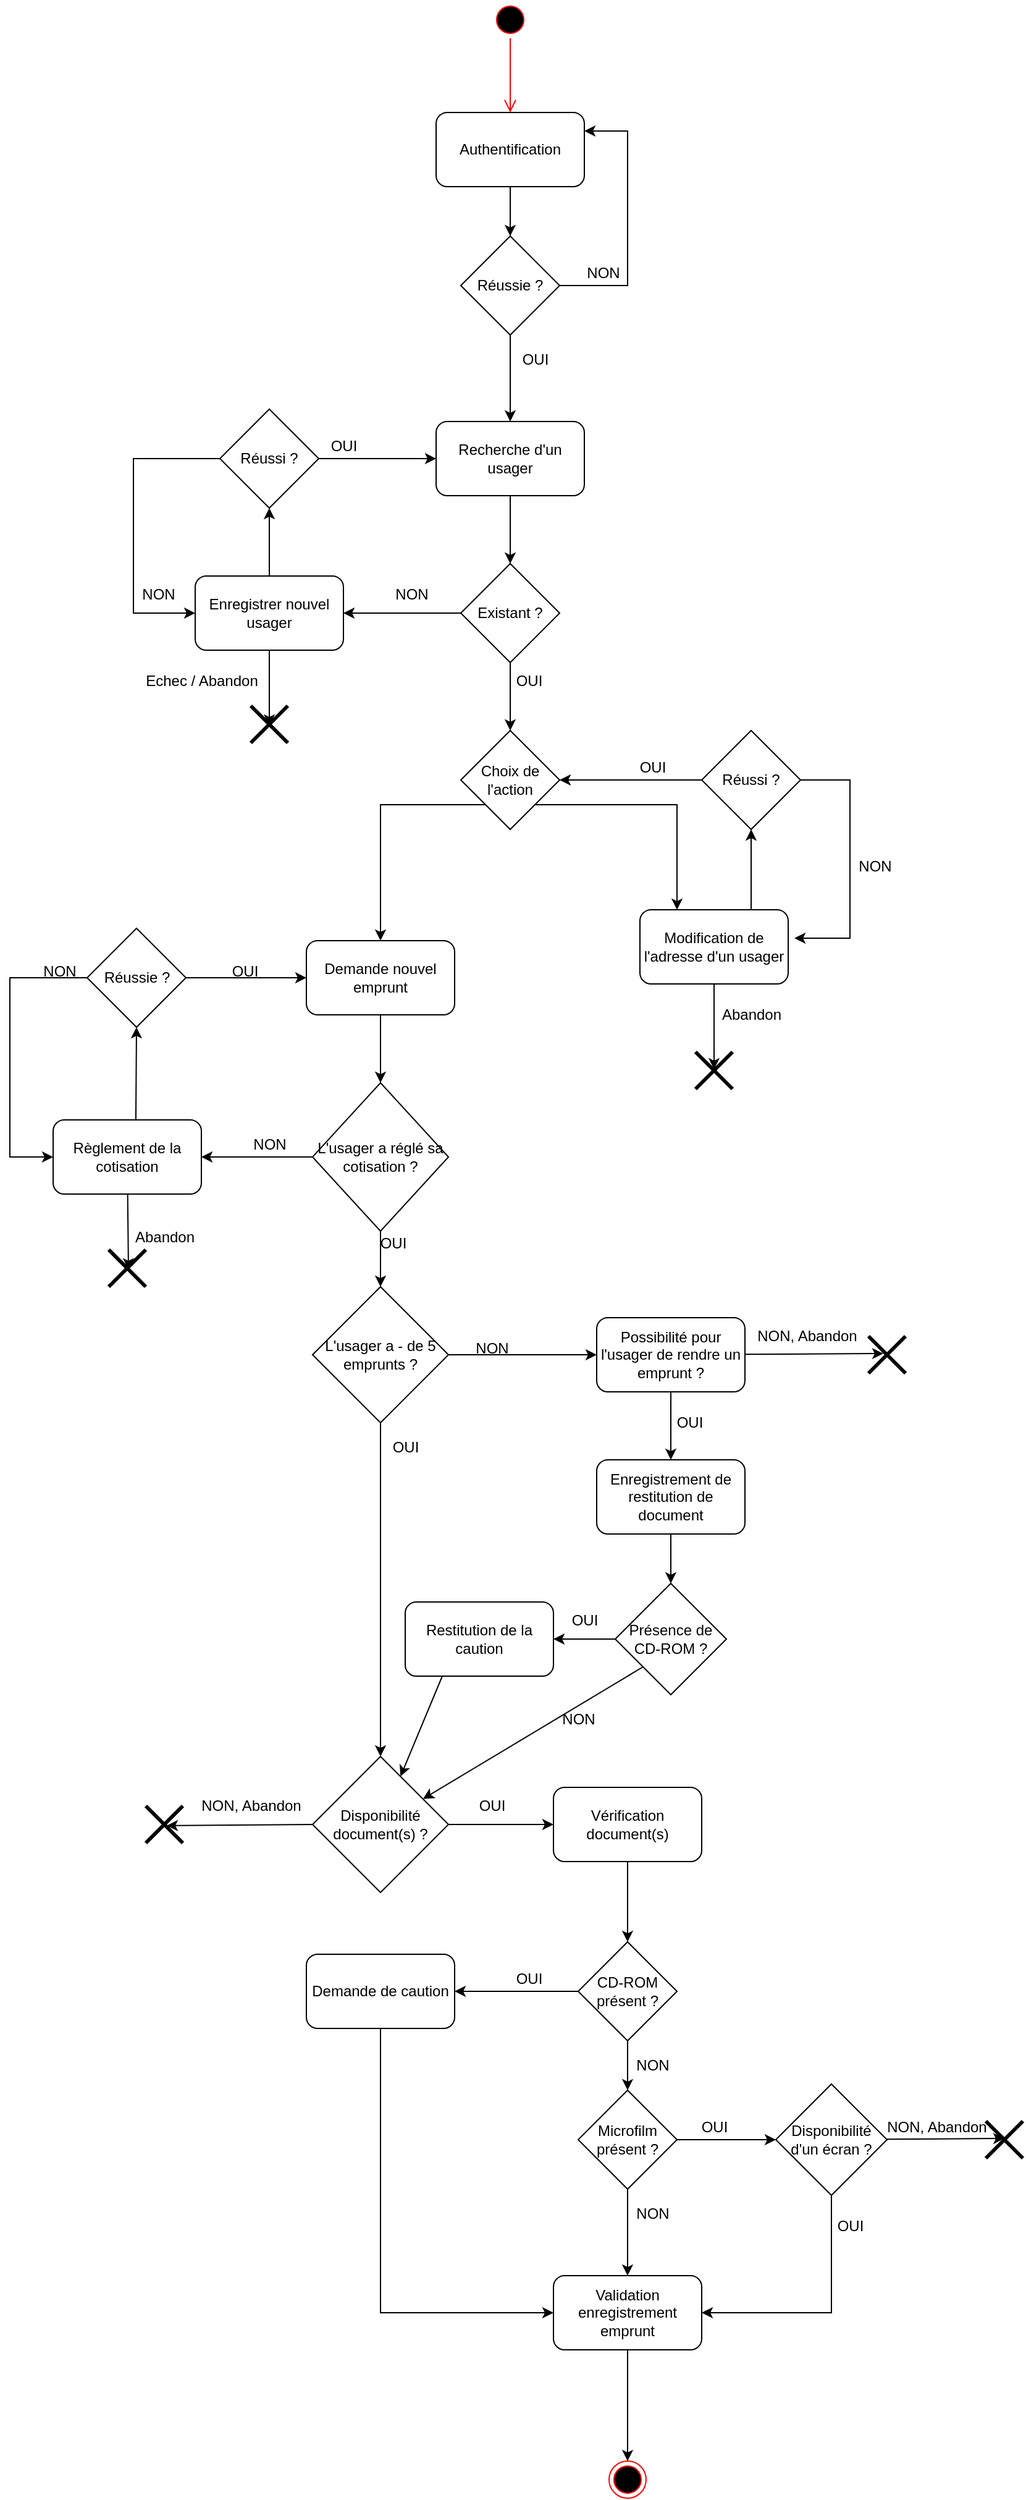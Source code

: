 <mxfile version="13.8.1" type="device"><diagram name="Page-1" id="0783ab3e-0a74-02c8-0abd-f7b4e66b4bec"><mxGraphModel dx="1422" dy="737" grid="1" gridSize="10" guides="1" tooltips="1" connect="1" arrows="1" fold="1" page="1" pageScale="1" pageWidth="2339" pageHeight="3300" background="#ffffff" math="0" shadow="0"><root><mxCell id="0"/><mxCell id="1" parent="0"/><mxCell id="Hwx9CksSOBZ-Tzc_IuJG-1" value="" style="ellipse;html=1;shape=startState;fillColor=#000000;strokeColor=#ff0000;" parent="1" vertex="1"><mxGeometry x="650" y="50" width="30" height="30" as="geometry"/></mxCell><mxCell id="Hwx9CksSOBZ-Tzc_IuJG-2" value="" style="edgeStyle=orthogonalEdgeStyle;html=1;verticalAlign=bottom;endArrow=open;endSize=8;strokeColor=#ff0000;entryX=0.5;entryY=0;entryDx=0;entryDy=0;" parent="1" source="Hwx9CksSOBZ-Tzc_IuJG-1" target="Hwx9CksSOBZ-Tzc_IuJG-5" edge="1"><mxGeometry relative="1" as="geometry"><mxPoint x="665" y="140" as="targetPoint"/></mxGeometry></mxCell><mxCell id="Hwx9CksSOBZ-Tzc_IuJG-3" value="" style="shape=umlDestroy;whiteSpace=wrap;html=1;strokeWidth=3;" parent="1" vertex="1"><mxGeometry x="455" y="620" width="30" height="30" as="geometry"/></mxCell><mxCell id="Hwx9CksSOBZ-Tzc_IuJG-9" style="edgeStyle=orthogonalEdgeStyle;rounded=0;orthogonalLoop=1;jettySize=auto;html=1;entryX=0.5;entryY=0;entryDx=0;entryDy=0;" parent="1" source="Hwx9CksSOBZ-Tzc_IuJG-5" target="Hwx9CksSOBZ-Tzc_IuJG-6" edge="1"><mxGeometry relative="1" as="geometry"/></mxCell><mxCell id="Hwx9CksSOBZ-Tzc_IuJG-5" value="Authentification" style="rounded=1;whiteSpace=wrap;html=1;" parent="1" vertex="1"><mxGeometry x="605" y="140" width="120" height="60" as="geometry"/></mxCell><mxCell id="Hwx9CksSOBZ-Tzc_IuJG-7" style="edgeStyle=orthogonalEdgeStyle;rounded=0;orthogonalLoop=1;jettySize=auto;html=1;entryX=1;entryY=0.25;entryDx=0;entryDy=0;exitX=1;exitY=0.5;exitDx=0;exitDy=0;" parent="1" source="Hwx9CksSOBZ-Tzc_IuJG-6" target="Hwx9CksSOBZ-Tzc_IuJG-5" edge="1"><mxGeometry relative="1" as="geometry"><mxPoint x="780" y="160" as="targetPoint"/><mxPoint x="760" y="280" as="sourcePoint"/><Array as="points"><mxPoint x="760" y="280"/><mxPoint x="760" y="155"/></Array></mxGeometry></mxCell><mxCell id="72lRbLjqf8kgqqF8qaUI-1" style="edgeStyle=orthogonalEdgeStyle;rounded=0;orthogonalLoop=1;jettySize=auto;html=1;exitX=0.5;exitY=1;exitDx=0;exitDy=0;entryX=0.5;entryY=0;entryDx=0;entryDy=0;" edge="1" parent="1" source="Hwx9CksSOBZ-Tzc_IuJG-6" target="Hwx9CksSOBZ-Tzc_IuJG-13"><mxGeometry relative="1" as="geometry"><mxPoint x="665" y="370" as="targetPoint"/></mxGeometry></mxCell><mxCell id="Hwx9CksSOBZ-Tzc_IuJG-6" value="Réussie ?" style="rhombus;whiteSpace=wrap;html=1;" parent="1" vertex="1"><mxGeometry x="625" y="240" width="80" height="80" as="geometry"/></mxCell><mxCell id="Hwx9CksSOBZ-Tzc_IuJG-8" value="NON" style="text;html=1;align=center;verticalAlign=middle;resizable=0;points=[];autosize=1;" parent="1" vertex="1"><mxGeometry x="720" y="260" width="40" height="20" as="geometry"/></mxCell><mxCell id="Hwx9CksSOBZ-Tzc_IuJG-17" style="edgeStyle=orthogonalEdgeStyle;rounded=0;orthogonalLoop=1;jettySize=auto;html=1;exitX=0.5;exitY=1;exitDx=0;exitDy=0;entryX=0.5;entryY=0;entryDx=0;entryDy=0;" parent="1" source="Hwx9CksSOBZ-Tzc_IuJG-13" target="Hwx9CksSOBZ-Tzc_IuJG-16" edge="1"><mxGeometry relative="1" as="geometry"/></mxCell><mxCell id="Hwx9CksSOBZ-Tzc_IuJG-13" value="Recherche d'un usager" style="rounded=1;whiteSpace=wrap;html=1;" parent="1" vertex="1"><mxGeometry x="605" y="390" width="120" height="60" as="geometry"/></mxCell><mxCell id="Hwx9CksSOBZ-Tzc_IuJG-15" value="OUI" style="text;html=1;align=center;verticalAlign=middle;resizable=0;points=[];autosize=1;" parent="1" vertex="1"><mxGeometry x="665" y="330" width="40" height="20" as="geometry"/></mxCell><mxCell id="Hwx9CksSOBZ-Tzc_IuJG-21" style="edgeStyle=orthogonalEdgeStyle;rounded=0;orthogonalLoop=1;jettySize=auto;html=1;entryX=1;entryY=0.5;entryDx=0;entryDy=0;exitX=0;exitY=0.5;exitDx=0;exitDy=0;" parent="1" source="Hwx9CksSOBZ-Tzc_IuJG-16" target="Hwx9CksSOBZ-Tzc_IuJG-18" edge="1"><mxGeometry relative="1" as="geometry"><mxPoint x="343" y="630" as="targetPoint"/><Array as="points"><mxPoint x="570" y="545"/><mxPoint x="570" y="545"/></Array></mxGeometry></mxCell><mxCell id="Hwx9CksSOBZ-Tzc_IuJG-91" style="edgeStyle=orthogonalEdgeStyle;rounded=0;orthogonalLoop=1;jettySize=auto;html=1;exitX=0.5;exitY=1;exitDx=0;exitDy=0;entryX=0.5;entryY=0;entryDx=0;entryDy=0;" parent="1" source="Hwx9CksSOBZ-Tzc_IuJG-16" target="Hwx9CksSOBZ-Tzc_IuJG-93" edge="1"><mxGeometry relative="1" as="geometry"><mxPoint x="665" y="630" as="targetPoint"/></mxGeometry></mxCell><mxCell id="Hwx9CksSOBZ-Tzc_IuJG-16" value="Existant ?" style="rhombus;whiteSpace=wrap;html=1;" parent="1" vertex="1"><mxGeometry x="625" y="505" width="80" height="80" as="geometry"/></mxCell><mxCell id="Hwx9CksSOBZ-Tzc_IuJG-23" style="edgeStyle=orthogonalEdgeStyle;rounded=0;orthogonalLoop=1;jettySize=auto;html=1;entryX=0.5;entryY=0.533;entryDx=0;entryDy=0;entryPerimeter=0;" parent="1" source="Hwx9CksSOBZ-Tzc_IuJG-18" target="Hwx9CksSOBZ-Tzc_IuJG-3" edge="1"><mxGeometry relative="1" as="geometry"/></mxCell><mxCell id="Hwx9CksSOBZ-Tzc_IuJG-86" style="edgeStyle=orthogonalEdgeStyle;rounded=0;orthogonalLoop=1;jettySize=auto;html=1;exitX=0.5;exitY=0;exitDx=0;exitDy=0;entryX=0.5;entryY=1;entryDx=0;entryDy=0;" parent="1" source="Hwx9CksSOBZ-Tzc_IuJG-18" target="Hwx9CksSOBZ-Tzc_IuJG-46" edge="1"><mxGeometry relative="1" as="geometry"/></mxCell><mxCell id="Hwx9CksSOBZ-Tzc_IuJG-18" value="Enregistrer nouvel usager" style="rounded=1;whiteSpace=wrap;html=1;" parent="1" vertex="1"><mxGeometry x="410" y="515" width="120" height="60" as="geometry"/></mxCell><mxCell id="Hwx9CksSOBZ-Tzc_IuJG-22" value="NON" style="text;html=1;align=center;verticalAlign=middle;resizable=0;points=[];autosize=1;" parent="1" vertex="1"><mxGeometry x="565" y="520" width="40" height="20" as="geometry"/></mxCell><mxCell id="Hwx9CksSOBZ-Tzc_IuJG-24" value="Echec / Abandon" style="text;html=1;align=center;verticalAlign=middle;resizable=0;points=[];autosize=1;" parent="1" vertex="1"><mxGeometry x="360" y="590" width="110" height="20" as="geometry"/></mxCell><mxCell id="Hwx9CksSOBZ-Tzc_IuJG-62" style="edgeStyle=orthogonalEdgeStyle;rounded=0;orthogonalLoop=1;jettySize=auto;html=1;entryX=0.5;entryY=0.467;entryDx=0;entryDy=0;entryPerimeter=0;" parent="1" source="Hwx9CksSOBZ-Tzc_IuJG-33" target="Hwx9CksSOBZ-Tzc_IuJG-42" edge="1"><mxGeometry relative="1" as="geometry"><mxPoint x="1000" y="820" as="targetPoint"/></mxGeometry></mxCell><mxCell id="Hwx9CksSOBZ-Tzc_IuJG-95" style="edgeStyle=orthogonalEdgeStyle;rounded=0;orthogonalLoop=1;jettySize=auto;html=1;entryX=0.5;entryY=1;entryDx=0;entryDy=0;exitX=0.75;exitY=0;exitDx=0;exitDy=0;" parent="1" source="Hwx9CksSOBZ-Tzc_IuJG-33" target="Hwx9CksSOBZ-Tzc_IuJG-35" edge="1"><mxGeometry relative="1" as="geometry"/></mxCell><mxCell id="Hwx9CksSOBZ-Tzc_IuJG-33" value="Modification de l'adresse d'un usager" style="rounded=1;whiteSpace=wrap;html=1;" parent="1" vertex="1"><mxGeometry x="770" y="785" width="120" height="60" as="geometry"/></mxCell><mxCell id="Hwx9CksSOBZ-Tzc_IuJG-96" style="edgeStyle=orthogonalEdgeStyle;rounded=0;orthogonalLoop=1;jettySize=auto;html=1;exitX=0;exitY=0.5;exitDx=0;exitDy=0;entryX=1;entryY=0.5;entryDx=0;entryDy=0;" parent="1" source="Hwx9CksSOBZ-Tzc_IuJG-35" target="Hwx9CksSOBZ-Tzc_IuJG-93" edge="1"><mxGeometry relative="1" as="geometry"/></mxCell><mxCell id="Hwx9CksSOBZ-Tzc_IuJG-98" style="edgeStyle=orthogonalEdgeStyle;rounded=0;orthogonalLoop=1;jettySize=auto;html=1;entryX=1.042;entryY=0.383;entryDx=0;entryDy=0;entryPerimeter=0;exitX=1;exitY=0.5;exitDx=0;exitDy=0;" parent="1" source="Hwx9CksSOBZ-Tzc_IuJG-35" target="Hwx9CksSOBZ-Tzc_IuJG-33" edge="1"><mxGeometry relative="1" as="geometry"><mxPoint x="950" y="810" as="targetPoint"/><Array as="points"><mxPoint x="940" y="680"/><mxPoint x="940" y="808"/></Array></mxGeometry></mxCell><mxCell id="Hwx9CksSOBZ-Tzc_IuJG-35" value="Réussi ?" style="rhombus;whiteSpace=wrap;html=1;" parent="1" vertex="1"><mxGeometry x="820" y="640" width="80" height="80" as="geometry"/></mxCell><mxCell id="Hwx9CksSOBZ-Tzc_IuJG-38" value="NON" style="text;html=1;align=center;verticalAlign=middle;resizable=0;points=[];autosize=1;" parent="1" vertex="1"><mxGeometry x="940" y="740" width="40" height="20" as="geometry"/></mxCell><mxCell id="Hwx9CksSOBZ-Tzc_IuJG-42" value="" style="shape=umlDestroy;whiteSpace=wrap;html=1;strokeWidth=3;" parent="1" vertex="1"><mxGeometry x="815" y="900" width="30" height="30" as="geometry"/></mxCell><mxCell id="Hwx9CksSOBZ-Tzc_IuJG-44" value="Abandon" style="text;html=1;align=center;verticalAlign=middle;resizable=0;points=[];autosize=1;" parent="1" vertex="1"><mxGeometry x="830" y="860" width="60" height="20" as="geometry"/></mxCell><mxCell id="Hwx9CksSOBZ-Tzc_IuJG-88" style="edgeStyle=orthogonalEdgeStyle;rounded=0;orthogonalLoop=1;jettySize=auto;html=1;exitX=0;exitY=0.5;exitDx=0;exitDy=0;entryX=0;entryY=0.5;entryDx=0;entryDy=0;" parent="1" source="Hwx9CksSOBZ-Tzc_IuJG-46" target="Hwx9CksSOBZ-Tzc_IuJG-18" edge="1"><mxGeometry relative="1" as="geometry"><mxPoint x="360" y="540" as="targetPoint"/><Array as="points"><mxPoint x="360" y="420"/><mxPoint x="360" y="545"/></Array></mxGeometry></mxCell><mxCell id="Hwx9CksSOBZ-Tzc_IuJG-89" style="edgeStyle=orthogonalEdgeStyle;rounded=0;orthogonalLoop=1;jettySize=auto;html=1;exitX=1;exitY=0.5;exitDx=0;exitDy=0;entryX=0;entryY=0.5;entryDx=0;entryDy=0;" parent="1" source="Hwx9CksSOBZ-Tzc_IuJG-46" target="Hwx9CksSOBZ-Tzc_IuJG-13" edge="1"><mxGeometry relative="1" as="geometry"/></mxCell><mxCell id="Hwx9CksSOBZ-Tzc_IuJG-46" value="Réussi ?" style="rhombus;whiteSpace=wrap;html=1;" parent="1" vertex="1"><mxGeometry x="430" y="380" width="80" height="80" as="geometry"/></mxCell><mxCell id="Hwx9CksSOBZ-Tzc_IuJG-55" value="NON" style="text;html=1;align=center;verticalAlign=middle;resizable=0;points=[];autosize=1;" parent="1" vertex="1"><mxGeometry x="360" y="520" width="40" height="20" as="geometry"/></mxCell><mxCell id="Hwx9CksSOBZ-Tzc_IuJG-90" value="OUI" style="text;html=1;align=center;verticalAlign=middle;resizable=0;points=[];autosize=1;" parent="1" vertex="1"><mxGeometry x="510" y="400" width="40" height="20" as="geometry"/></mxCell><mxCell id="Hwx9CksSOBZ-Tzc_IuJG-92" value="OUI" style="text;html=1;align=center;verticalAlign=middle;resizable=0;points=[];autosize=1;" parent="1" vertex="1"><mxGeometry x="660" y="590" width="40" height="20" as="geometry"/></mxCell><mxCell id="Hwx9CksSOBZ-Tzc_IuJG-94" style="edgeStyle=orthogonalEdgeStyle;rounded=0;orthogonalLoop=1;jettySize=auto;html=1;exitX=1;exitY=1;exitDx=0;exitDy=0;entryX=0.25;entryY=0;entryDx=0;entryDy=0;" parent="1" source="Hwx9CksSOBZ-Tzc_IuJG-93" target="Hwx9CksSOBZ-Tzc_IuJG-33" edge="1"><mxGeometry relative="1" as="geometry"><mxPoint x="770" y="785" as="targetPoint"/><Array as="points"><mxPoint x="800" y="700"/></Array></mxGeometry></mxCell><mxCell id="Hwx9CksSOBZ-Tzc_IuJG-100" style="edgeStyle=orthogonalEdgeStyle;rounded=0;orthogonalLoop=1;jettySize=auto;html=1;entryX=0.5;entryY=0;entryDx=0;entryDy=0;exitX=0;exitY=1;exitDx=0;exitDy=0;" parent="1" source="Hwx9CksSOBZ-Tzc_IuJG-93" target="Hwx9CksSOBZ-Tzc_IuJG-99" edge="1"><mxGeometry relative="1" as="geometry"><Array as="points"><mxPoint x="560" y="700"/></Array></mxGeometry></mxCell><mxCell id="Hwx9CksSOBZ-Tzc_IuJG-93" value="Choix de l'action" style="rhombus;whiteSpace=wrap;html=1;" parent="1" vertex="1"><mxGeometry x="625" y="640" width="80" height="80" as="geometry"/></mxCell><mxCell id="Hwx9CksSOBZ-Tzc_IuJG-97" value="OUI" style="text;html=1;align=center;verticalAlign=middle;resizable=0;points=[];autosize=1;" parent="1" vertex="1"><mxGeometry x="760" y="660" width="40" height="20" as="geometry"/></mxCell><mxCell id="72lRbLjqf8kgqqF8qaUI-5" style="edgeStyle=none;rounded=0;orthogonalLoop=1;jettySize=auto;html=1;exitX=0.5;exitY=1;exitDx=0;exitDy=0;entryX=0.5;entryY=0;entryDx=0;entryDy=0;" edge="1" parent="1" source="Hwx9CksSOBZ-Tzc_IuJG-99" target="72lRbLjqf8kgqqF8qaUI-17"><mxGeometry relative="1" as="geometry"><mxPoint x="560" y="915" as="targetPoint"/></mxGeometry></mxCell><mxCell id="Hwx9CksSOBZ-Tzc_IuJG-99" value="Demande nouvel emprunt" style="rounded=1;whiteSpace=wrap;html=1;" parent="1" vertex="1"><mxGeometry x="500" y="810" width="120" height="60" as="geometry"/></mxCell><mxCell id="Hwx9CksSOBZ-Tzc_IuJG-101" value="" style="ellipse;html=1;shape=endState;fillColor=#000000;strokeColor=#ff0000;" parent="1" vertex="1"><mxGeometry x="745" y="2040" width="30" height="30" as="geometry"/></mxCell><mxCell id="Hwx9CksSOBZ-Tzc_IuJG-109" style="edgeStyle=orthogonalEdgeStyle;rounded=0;orthogonalLoop=1;jettySize=auto;html=1;exitX=1;exitY=0.5;exitDx=0;exitDy=0;" parent="1" source="Hwx9CksSOBZ-Tzc_IuJG-102" target="Hwx9CksSOBZ-Tzc_IuJG-114" edge="1"><mxGeometry relative="1" as="geometry"><mxPoint x="698" y="1525" as="targetPoint"/></mxGeometry></mxCell><mxCell id="72lRbLjqf8kgqqF8qaUI-14" style="edgeStyle=none;rounded=0;orthogonalLoop=1;jettySize=auto;html=1;exitX=0;exitY=0.5;exitDx=0;exitDy=0;entryX=0.567;entryY=0.533;entryDx=0;entryDy=0;entryPerimeter=0;" edge="1" parent="1" source="Hwx9CksSOBZ-Tzc_IuJG-102" target="72lRbLjqf8kgqqF8qaUI-15"><mxGeometry relative="1" as="geometry"><mxPoint x="440" y="1580" as="targetPoint"/><Array as="points"/></mxGeometry></mxCell><mxCell id="Hwx9CksSOBZ-Tzc_IuJG-102" value="Disponibilité document(s) ?" style="rhombus;whiteSpace=wrap;html=1;" parent="1" vertex="1"><mxGeometry x="505" y="1470" width="110" height="110" as="geometry"/></mxCell><mxCell id="Hwx9CksSOBZ-Tzc_IuJG-110" value="OUI" style="text;html=1;align=center;verticalAlign=middle;resizable=0;points=[];autosize=1;" parent="1" vertex="1"><mxGeometry x="630" y="1500" width="40" height="20" as="geometry"/></mxCell><mxCell id="Hwx9CksSOBZ-Tzc_IuJG-116" style="edgeStyle=orthogonalEdgeStyle;rounded=0;orthogonalLoop=1;jettySize=auto;html=1;" parent="1" source="Hwx9CksSOBZ-Tzc_IuJG-114" target="Hwx9CksSOBZ-Tzc_IuJG-115" edge="1"><mxGeometry relative="1" as="geometry"/></mxCell><mxCell id="Hwx9CksSOBZ-Tzc_IuJG-114" value="Vérification document(s)" style="rounded=1;whiteSpace=wrap;html=1;" parent="1" vertex="1"><mxGeometry x="700" y="1495" width="120" height="60" as="geometry"/></mxCell><mxCell id="Hwx9CksSOBZ-Tzc_IuJG-117" style="edgeStyle=orthogonalEdgeStyle;rounded=0;orthogonalLoop=1;jettySize=auto;html=1;exitX=0.5;exitY=1;exitDx=0;exitDy=0;" parent="1" source="Hwx9CksSOBZ-Tzc_IuJG-115" edge="1"><mxGeometry relative="1" as="geometry"><mxPoint x="760" y="1740" as="targetPoint"/></mxGeometry></mxCell><mxCell id="Hwx9CksSOBZ-Tzc_IuJG-121" style="edgeStyle=orthogonalEdgeStyle;rounded=0;orthogonalLoop=1;jettySize=auto;html=1;" parent="1" source="Hwx9CksSOBZ-Tzc_IuJG-115" target="Hwx9CksSOBZ-Tzc_IuJG-120" edge="1"><mxGeometry relative="1" as="geometry"/></mxCell><mxCell id="Hwx9CksSOBZ-Tzc_IuJG-115" value="CD-ROM présent ?" style="rhombus;whiteSpace=wrap;html=1;" parent="1" vertex="1"><mxGeometry x="720" y="1620" width="80" height="80" as="geometry"/></mxCell><mxCell id="Hwx9CksSOBZ-Tzc_IuJG-122" style="edgeStyle=orthogonalEdgeStyle;rounded=0;orthogonalLoop=1;jettySize=auto;html=1;exitX=0.5;exitY=1;exitDx=0;exitDy=0;" parent="1" source="Hwx9CksSOBZ-Tzc_IuJG-118" target="Hwx9CksSOBZ-Tzc_IuJG-101" edge="1"><mxGeometry relative="1" as="geometry"/></mxCell><mxCell id="Hwx9CksSOBZ-Tzc_IuJG-118" value="Validation enregistrement emprunt" style="rounded=1;whiteSpace=wrap;html=1;" parent="1" vertex="1"><mxGeometry x="700" y="1890" width="120" height="60" as="geometry"/></mxCell><mxCell id="Hwx9CksSOBZ-Tzc_IuJG-119" value="NON" style="text;html=1;align=center;verticalAlign=middle;resizable=0;points=[];autosize=1;" parent="1" vertex="1"><mxGeometry x="760" y="1710" width="40" height="20" as="geometry"/></mxCell><mxCell id="Hwx9CksSOBZ-Tzc_IuJG-123" style="edgeStyle=orthogonalEdgeStyle;rounded=0;orthogonalLoop=1;jettySize=auto;html=1;exitX=0.5;exitY=1;exitDx=0;exitDy=0;entryX=0;entryY=0.5;entryDx=0;entryDy=0;" parent="1" source="Hwx9CksSOBZ-Tzc_IuJG-120" target="Hwx9CksSOBZ-Tzc_IuJG-118" edge="1"><mxGeometry relative="1" as="geometry"><mxPoint x="560" y="1770" as="targetPoint"/></mxGeometry></mxCell><mxCell id="Hwx9CksSOBZ-Tzc_IuJG-120" value="Demande de caution" style="rounded=1;whiteSpace=wrap;html=1;" parent="1" vertex="1"><mxGeometry x="500" y="1630" width="120" height="60" as="geometry"/></mxCell><mxCell id="Hwx9CksSOBZ-Tzc_IuJG-124" value="OUI" style="text;html=1;align=center;verticalAlign=middle;resizable=0;points=[];autosize=1;" parent="1" vertex="1"><mxGeometry x="660" y="1640" width="40" height="20" as="geometry"/></mxCell><mxCell id="72lRbLjqf8kgqqF8qaUI-8" value="Abandon" style="text;html=1;align=center;verticalAlign=middle;resizable=0;points=[];autosize=1;" vertex="1" parent="1"><mxGeometry x="355" y="1040" width="60" height="20" as="geometry"/></mxCell><mxCell id="72lRbLjqf8kgqqF8qaUI-10" value="OUI" style="text;html=1;align=center;verticalAlign=middle;resizable=0;points=[];autosize=1;" vertex="1" parent="1"><mxGeometry x="550" y="1045" width="40" height="20" as="geometry"/></mxCell><mxCell id="72lRbLjqf8kgqqF8qaUI-15" value="" style="shape=umlDestroy;whiteSpace=wrap;html=1;strokeWidth=3;" vertex="1" parent="1"><mxGeometry x="370" y="1510" width="30" height="30" as="geometry"/></mxCell><mxCell id="72lRbLjqf8kgqqF8qaUI-16" value="NON, Abandon" style="text;html=1;align=center;verticalAlign=middle;resizable=0;points=[];autosize=1;" vertex="1" parent="1"><mxGeometry x="405" y="1500" width="100" height="20" as="geometry"/></mxCell><mxCell id="72lRbLjqf8kgqqF8qaUI-22" style="edgeStyle=none;rounded=0;orthogonalLoop=1;jettySize=auto;html=1;exitX=0;exitY=0.5;exitDx=0;exitDy=0;entryX=1;entryY=0.5;entryDx=0;entryDy=0;" edge="1" parent="1" source="72lRbLjqf8kgqqF8qaUI-17"><mxGeometry relative="1" as="geometry"><mxPoint x="415" y="985" as="targetPoint"/></mxGeometry></mxCell><mxCell id="72lRbLjqf8kgqqF8qaUI-32" style="edgeStyle=none;rounded=0;orthogonalLoop=1;jettySize=auto;html=1;exitX=0.5;exitY=1;exitDx=0;exitDy=0;entryX=0.5;entryY=0;entryDx=0;entryDy=0;" edge="1" parent="1" source="72lRbLjqf8kgqqF8qaUI-17" target="72lRbLjqf8kgqqF8qaUI-31"><mxGeometry relative="1" as="geometry"/></mxCell><mxCell id="72lRbLjqf8kgqqF8qaUI-50" style="edgeStyle=none;rounded=0;orthogonalLoop=1;jettySize=auto;html=1;exitX=1;exitY=0.5;exitDx=0;exitDy=0;" edge="1" parent="1" source="72lRbLjqf8kgqqF8qaUI-17"><mxGeometry relative="1" as="geometry"><mxPoint x="615" y="985" as="targetPoint"/></mxGeometry></mxCell><mxCell id="72lRbLjqf8kgqqF8qaUI-17" value="L'usager a réglé sa cotisation ?" style="rhombus;whiteSpace=wrap;html=1;" vertex="1" parent="1"><mxGeometry x="505" y="925" width="110" height="120" as="geometry"/></mxCell><mxCell id="72lRbLjqf8kgqqF8qaUI-19" value="NON" style="text;html=1;align=center;verticalAlign=middle;resizable=0;points=[];autosize=1;" vertex="1" parent="1"><mxGeometry x="450" y="965" width="40" height="20" as="geometry"/></mxCell><mxCell id="72lRbLjqf8kgqqF8qaUI-24" style="edgeStyle=none;rounded=0;orthogonalLoop=1;jettySize=auto;html=1;entryX=0.5;entryY=1;entryDx=0;entryDy=0;exitX=0.558;exitY=0.017;exitDx=0;exitDy=0;exitPerimeter=0;" edge="1" parent="1" source="72lRbLjqf8kgqqF8qaUI-49" target="72lRbLjqf8kgqqF8qaUI-23"><mxGeometry relative="1" as="geometry"><mxPoint x="362.5" y="931.25" as="sourcePoint"/></mxGeometry></mxCell><mxCell id="72lRbLjqf8kgqqF8qaUI-25" style="edgeStyle=none;rounded=0;orthogonalLoop=1;jettySize=auto;html=1;entryX=0;entryY=0.5;entryDx=0;entryDy=0;exitX=0;exitY=0.5;exitDx=0;exitDy=0;" edge="1" parent="1" source="72lRbLjqf8kgqqF8qaUI-23" target="72lRbLjqf8kgqqF8qaUI-49"><mxGeometry relative="1" as="geometry"><mxPoint x="310" y="985" as="targetPoint"/><Array as="points"><mxPoint x="260" y="840"/><mxPoint x="260" y="985"/></Array></mxGeometry></mxCell><mxCell id="72lRbLjqf8kgqqF8qaUI-27" style="edgeStyle=none;rounded=0;orthogonalLoop=1;jettySize=auto;html=1;" edge="1" parent="1" source="72lRbLjqf8kgqqF8qaUI-23" target="Hwx9CksSOBZ-Tzc_IuJG-99"><mxGeometry relative="1" as="geometry"/></mxCell><mxCell id="72lRbLjqf8kgqqF8qaUI-23" value="Réussie ?" style="rhombus;whiteSpace=wrap;html=1;" vertex="1" parent="1"><mxGeometry x="322.5" y="800" width="80" height="80" as="geometry"/></mxCell><mxCell id="72lRbLjqf8kgqqF8qaUI-26" value="NON" style="text;html=1;align=center;verticalAlign=middle;resizable=0;points=[];autosize=1;" vertex="1" parent="1"><mxGeometry x="280" y="825" width="40" height="20" as="geometry"/></mxCell><mxCell id="72lRbLjqf8kgqqF8qaUI-28" value="OUI" style="text;html=1;align=center;verticalAlign=middle;resizable=0;points=[];autosize=1;" vertex="1" parent="1"><mxGeometry x="430" y="825" width="40" height="20" as="geometry"/></mxCell><mxCell id="72lRbLjqf8kgqqF8qaUI-29" value="" style="shape=umlDestroy;whiteSpace=wrap;html=1;strokeWidth=3;" vertex="1" parent="1"><mxGeometry x="340" y="1060" width="30" height="30" as="geometry"/></mxCell><mxCell id="72lRbLjqf8kgqqF8qaUI-33" style="edgeStyle=none;rounded=0;orthogonalLoop=1;jettySize=auto;html=1;" edge="1" parent="1" source="72lRbLjqf8kgqqF8qaUI-31" target="Hwx9CksSOBZ-Tzc_IuJG-102"><mxGeometry relative="1" as="geometry"/></mxCell><mxCell id="72lRbLjqf8kgqqF8qaUI-53" style="edgeStyle=none;rounded=0;orthogonalLoop=1;jettySize=auto;html=1;entryX=0;entryY=0.5;entryDx=0;entryDy=0;" edge="1" parent="1" source="72lRbLjqf8kgqqF8qaUI-31" target="72lRbLjqf8kgqqF8qaUI-52"><mxGeometry relative="1" as="geometry"/></mxCell><mxCell id="72lRbLjqf8kgqqF8qaUI-31" value="L'usager a - de 5 emprunts ?" style="rhombus;whiteSpace=wrap;html=1;" vertex="1" parent="1"><mxGeometry x="505" y="1090" width="110" height="110" as="geometry"/></mxCell><mxCell id="72lRbLjqf8kgqqF8qaUI-34" value="OUI" style="text;html=1;align=center;verticalAlign=middle;resizable=0;points=[];autosize=1;" vertex="1" parent="1"><mxGeometry x="560" y="1210" width="40" height="20" as="geometry"/></mxCell><mxCell id="72lRbLjqf8kgqqF8qaUI-36" style="edgeStyle=none;rounded=0;orthogonalLoop=1;jettySize=auto;html=1;entryX=0.5;entryY=0;entryDx=0;entryDy=0;" edge="1" parent="1" source="72lRbLjqf8kgqqF8qaUI-35" target="Hwx9CksSOBZ-Tzc_IuJG-118"><mxGeometry relative="1" as="geometry"><mxPoint x="760" y="1870" as="targetPoint"/></mxGeometry></mxCell><mxCell id="72lRbLjqf8kgqqF8qaUI-38" style="edgeStyle=none;rounded=0;orthogonalLoop=1;jettySize=auto;html=1;exitX=1;exitY=0.5;exitDx=0;exitDy=0;entryX=0;entryY=0.5;entryDx=0;entryDy=0;entryPerimeter=0;" edge="1" parent="1" source="72lRbLjqf8kgqqF8qaUI-35" target="72lRbLjqf8kgqqF8qaUI-40"><mxGeometry relative="1" as="geometry"><mxPoint x="880" y="1780" as="targetPoint"/></mxGeometry></mxCell><mxCell id="72lRbLjqf8kgqqF8qaUI-35" value="Microfilm présent ?" style="rhombus;whiteSpace=wrap;html=1;" vertex="1" parent="1"><mxGeometry x="720" y="1740" width="80" height="80" as="geometry"/></mxCell><mxCell id="72lRbLjqf8kgqqF8qaUI-37" value="NON" style="text;html=1;align=center;verticalAlign=middle;resizable=0;points=[];autosize=1;" vertex="1" parent="1"><mxGeometry x="760" y="1830" width="40" height="20" as="geometry"/></mxCell><mxCell id="72lRbLjqf8kgqqF8qaUI-39" value="OUI" style="text;html=1;align=center;verticalAlign=middle;resizable=0;points=[];autosize=1;" vertex="1" parent="1"><mxGeometry x="810" y="1760" width="40" height="20" as="geometry"/></mxCell><mxCell id="72lRbLjqf8kgqqF8qaUI-41" style="edgeStyle=none;rounded=0;orthogonalLoop=1;jettySize=auto;html=1;exitX=0.5;exitY=1;exitDx=0;exitDy=0;entryX=1;entryY=0.5;entryDx=0;entryDy=0;" edge="1" parent="1" source="72lRbLjqf8kgqqF8qaUI-40" target="Hwx9CksSOBZ-Tzc_IuJG-118"><mxGeometry relative="1" as="geometry"><mxPoint x="925" y="1920" as="targetPoint"/><Array as="points"><mxPoint x="925" y="1920"/></Array></mxGeometry></mxCell><mxCell id="72lRbLjqf8kgqqF8qaUI-43" style="edgeStyle=none;rounded=0;orthogonalLoop=1;jettySize=auto;html=1;entryX=0.5;entryY=0.467;entryDx=0;entryDy=0;entryPerimeter=0;" edge="1" parent="1" source="72lRbLjqf8kgqqF8qaUI-40" target="72lRbLjqf8kgqqF8qaUI-44"><mxGeometry relative="1" as="geometry"><mxPoint x="1030" y="1780" as="targetPoint"/></mxGeometry></mxCell><mxCell id="72lRbLjqf8kgqqF8qaUI-40" value="Disponibilité d'un écran ?" style="rhombus;whiteSpace=wrap;html=1;" vertex="1" parent="1"><mxGeometry x="880" y="1735" width="90" height="90" as="geometry"/></mxCell><mxCell id="72lRbLjqf8kgqqF8qaUI-42" value="OUI" style="text;html=1;align=center;verticalAlign=middle;resizable=0;points=[];autosize=1;" vertex="1" parent="1"><mxGeometry x="920" y="1840" width="40" height="20" as="geometry"/></mxCell><mxCell id="72lRbLjqf8kgqqF8qaUI-44" value="" style="shape=umlDestroy;whiteSpace=wrap;html=1;strokeWidth=3;" vertex="1" parent="1"><mxGeometry x="1050" y="1765" width="30" height="30" as="geometry"/></mxCell><mxCell id="72lRbLjqf8kgqqF8qaUI-45" value="NON, Abandon" style="text;html=1;align=center;verticalAlign=middle;resizable=0;points=[];autosize=1;" vertex="1" parent="1"><mxGeometry x="960" y="1760" width="100" height="20" as="geometry"/></mxCell><mxCell id="72lRbLjqf8kgqqF8qaUI-47" value="" style="shape=umlDestroy;whiteSpace=wrap;html=1;strokeWidth=3;" vertex="1" parent="1"><mxGeometry x="955" y="1130" width="30" height="30" as="geometry"/></mxCell><mxCell id="72lRbLjqf8kgqqF8qaUI-48" value="NON, Abandon" style="text;html=1;align=center;verticalAlign=middle;resizable=0;points=[];autosize=1;" vertex="1" parent="1"><mxGeometry x="855" y="1120" width="100" height="20" as="geometry"/></mxCell><mxCell id="72lRbLjqf8kgqqF8qaUI-51" style="edgeStyle=none;rounded=0;orthogonalLoop=1;jettySize=auto;html=1;entryX=0.533;entryY=0.533;entryDx=0;entryDy=0;entryPerimeter=0;" edge="1" parent="1" source="72lRbLjqf8kgqqF8qaUI-49" target="72lRbLjqf8kgqqF8qaUI-29"><mxGeometry relative="1" as="geometry"/></mxCell><mxCell id="72lRbLjqf8kgqqF8qaUI-49" value="Règlement de la cotisation" style="rounded=1;whiteSpace=wrap;html=1;" vertex="1" parent="1"><mxGeometry x="295" y="955" width="120" height="60" as="geometry"/></mxCell><mxCell id="72lRbLjqf8kgqqF8qaUI-55" style="edgeStyle=none;rounded=0;orthogonalLoop=1;jettySize=auto;html=1;exitX=0.5;exitY=1;exitDx=0;exitDy=0;" edge="1" parent="1" source="72lRbLjqf8kgqqF8qaUI-52"><mxGeometry relative="1" as="geometry"><mxPoint x="795" y="1230" as="targetPoint"/></mxGeometry></mxCell><mxCell id="72lRbLjqf8kgqqF8qaUI-57" style="edgeStyle=none;rounded=0;orthogonalLoop=1;jettySize=auto;html=1;entryX=0.4;entryY=0.467;entryDx=0;entryDy=0;entryPerimeter=0;" edge="1" parent="1" source="72lRbLjqf8kgqqF8qaUI-52" target="72lRbLjqf8kgqqF8qaUI-47"><mxGeometry relative="1" as="geometry"/></mxCell><mxCell id="72lRbLjqf8kgqqF8qaUI-52" value="Possibilité pour l'usager de rendre un emprunt ?" style="rounded=1;whiteSpace=wrap;html=1;" vertex="1" parent="1"><mxGeometry x="735" y="1115" width="120" height="60" as="geometry"/></mxCell><mxCell id="72lRbLjqf8kgqqF8qaUI-54" value="NON" style="text;html=1;align=center;verticalAlign=middle;resizable=0;points=[];autosize=1;" vertex="1" parent="1"><mxGeometry x="630" y="1130" width="40" height="20" as="geometry"/></mxCell><mxCell id="72lRbLjqf8kgqqF8qaUI-56" value="OUI" style="text;html=1;align=center;verticalAlign=middle;resizable=0;points=[];autosize=1;" vertex="1" parent="1"><mxGeometry x="790" y="1190" width="40" height="20" as="geometry"/></mxCell><mxCell id="72lRbLjqf8kgqqF8qaUI-60" style="edgeStyle=none;rounded=0;orthogonalLoop=1;jettySize=auto;html=1;exitX=0.5;exitY=1;exitDx=0;exitDy=0;entryX=0.5;entryY=0;entryDx=0;entryDy=0;" edge="1" parent="1" source="72lRbLjqf8kgqqF8qaUI-58" target="72lRbLjqf8kgqqF8qaUI-59"><mxGeometry relative="1" as="geometry"/></mxCell><mxCell id="72lRbLjqf8kgqqF8qaUI-58" value="Enregistrement de restitution de document" style="rounded=1;whiteSpace=wrap;html=1;" vertex="1" parent="1"><mxGeometry x="735" y="1230" width="120" height="60" as="geometry"/></mxCell><mxCell id="72lRbLjqf8kgqqF8qaUI-61" style="edgeStyle=none;rounded=0;orthogonalLoop=1;jettySize=auto;html=1;exitX=0;exitY=1;exitDx=0;exitDy=0;" edge="1" parent="1" source="72lRbLjqf8kgqqF8qaUI-59" target="Hwx9CksSOBZ-Tzc_IuJG-102"><mxGeometry relative="1" as="geometry"/></mxCell><mxCell id="72lRbLjqf8kgqqF8qaUI-64" style="edgeStyle=none;rounded=0;orthogonalLoop=1;jettySize=auto;html=1;exitX=0;exitY=0.5;exitDx=0;exitDy=0;entryX=1;entryY=0.5;entryDx=0;entryDy=0;" edge="1" parent="1" source="72lRbLjqf8kgqqF8qaUI-59" target="72lRbLjqf8kgqqF8qaUI-63"><mxGeometry relative="1" as="geometry"/></mxCell><mxCell id="72lRbLjqf8kgqqF8qaUI-59" value="Présence de CD-ROM ?" style="rhombus;whiteSpace=wrap;html=1;" vertex="1" parent="1"><mxGeometry x="750" y="1330" width="90" height="90" as="geometry"/></mxCell><mxCell id="72lRbLjqf8kgqqF8qaUI-67" style="edgeStyle=none;rounded=0;orthogonalLoop=1;jettySize=auto;html=1;exitX=0.25;exitY=1;exitDx=0;exitDy=0;" edge="1" parent="1" source="72lRbLjqf8kgqqF8qaUI-63" target="Hwx9CksSOBZ-Tzc_IuJG-102"><mxGeometry relative="1" as="geometry"/></mxCell><mxCell id="72lRbLjqf8kgqqF8qaUI-63" value="Restitution de la caution" style="rounded=1;whiteSpace=wrap;html=1;" vertex="1" parent="1"><mxGeometry x="580" y="1345" width="120" height="60" as="geometry"/></mxCell><mxCell id="72lRbLjqf8kgqqF8qaUI-65" value="OUI" style="text;html=1;align=center;verticalAlign=middle;resizable=0;points=[];autosize=1;" vertex="1" parent="1"><mxGeometry x="705" y="1350" width="40" height="20" as="geometry"/></mxCell><mxCell id="72lRbLjqf8kgqqF8qaUI-66" value="NON" style="text;html=1;align=center;verticalAlign=middle;resizable=0;points=[];autosize=1;" vertex="1" parent="1"><mxGeometry x="700" y="1430" width="40" height="20" as="geometry"/></mxCell></root></mxGraphModel></diagram></mxfile>